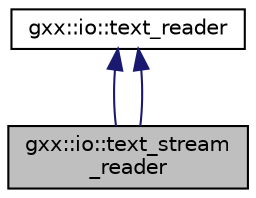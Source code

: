 digraph "gxx::io::text_stream_reader"
{
  edge [fontname="Helvetica",fontsize="10",labelfontname="Helvetica",labelfontsize="10"];
  node [fontname="Helvetica",fontsize="10",shape=record];
  Node1 [label="gxx::io::text_stream\l_reader",height=0.2,width=0.4,color="black", fillcolor="grey75", style="filled", fontcolor="black"];
  Node2 -> Node1 [dir="back",color="midnightblue",fontsize="10",style="solid",fontname="Helvetica"];
  Node2 [label="gxx::io::text_reader",height=0.2,width=0.4,color="black", fillcolor="white", style="filled",URL="$classgxx_1_1io_1_1text__reader.html"];
  Node2 -> Node1 [dir="back",color="midnightblue",fontsize="10",style="solid",fontname="Helvetica"];
}
